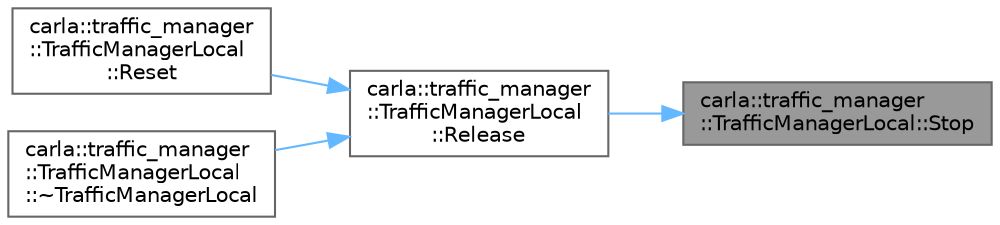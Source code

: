 digraph "carla::traffic_manager::TrafficManagerLocal::Stop"
{
 // INTERACTIVE_SVG=YES
 // LATEX_PDF_SIZE
  bgcolor="transparent";
  edge [fontname=Helvetica,fontsize=10,labelfontname=Helvetica,labelfontsize=10];
  node [fontname=Helvetica,fontsize=10,shape=box,height=0.2,width=0.4];
  rankdir="RL";
  Node1 [id="Node000001",label="carla::traffic_manager\l::TrafficManagerLocal::Stop",height=0.2,width=0.4,color="gray40", fillcolor="grey60", style="filled", fontcolor="black",tooltip="To stop the TrafficManager."];
  Node1 -> Node2 [id="edge1_Node000001_Node000002",dir="back",color="steelblue1",style="solid",tooltip=" "];
  Node2 [id="Node000002",label="carla::traffic_manager\l::TrafficManagerLocal\l::Release",height=0.2,width=0.4,color="grey40", fillcolor="white", style="filled",URL="$da/d0f/classcarla_1_1traffic__manager_1_1TrafficManagerLocal.html#af750d1f01eacaa0c0db21339d9e6fe05",tooltip="To release the traffic manager."];
  Node2 -> Node3 [id="edge2_Node000002_Node000003",dir="back",color="steelblue1",style="solid",tooltip=" "];
  Node3 [id="Node000003",label="carla::traffic_manager\l::TrafficManagerLocal\l::Reset",height=0.2,width=0.4,color="grey40", fillcolor="white", style="filled",URL="$da/d0f/classcarla_1_1traffic__manager_1_1TrafficManagerLocal.html#a1639db97ccf27a801b92fadabd611755",tooltip="To reset the traffic manager."];
  Node2 -> Node4 [id="edge3_Node000002_Node000004",dir="back",color="steelblue1",style="solid",tooltip=" "];
  Node4 [id="Node000004",label="carla::traffic_manager\l::TrafficManagerLocal\l::~TrafficManagerLocal",height=0.2,width=0.4,color="grey40", fillcolor="white", style="filled",URL="$da/d0f/classcarla_1_1traffic__manager_1_1TrafficManagerLocal.html#ab0cb2f23e9d532bcb3256977e0117b8c",tooltip="Destructor."];
}
